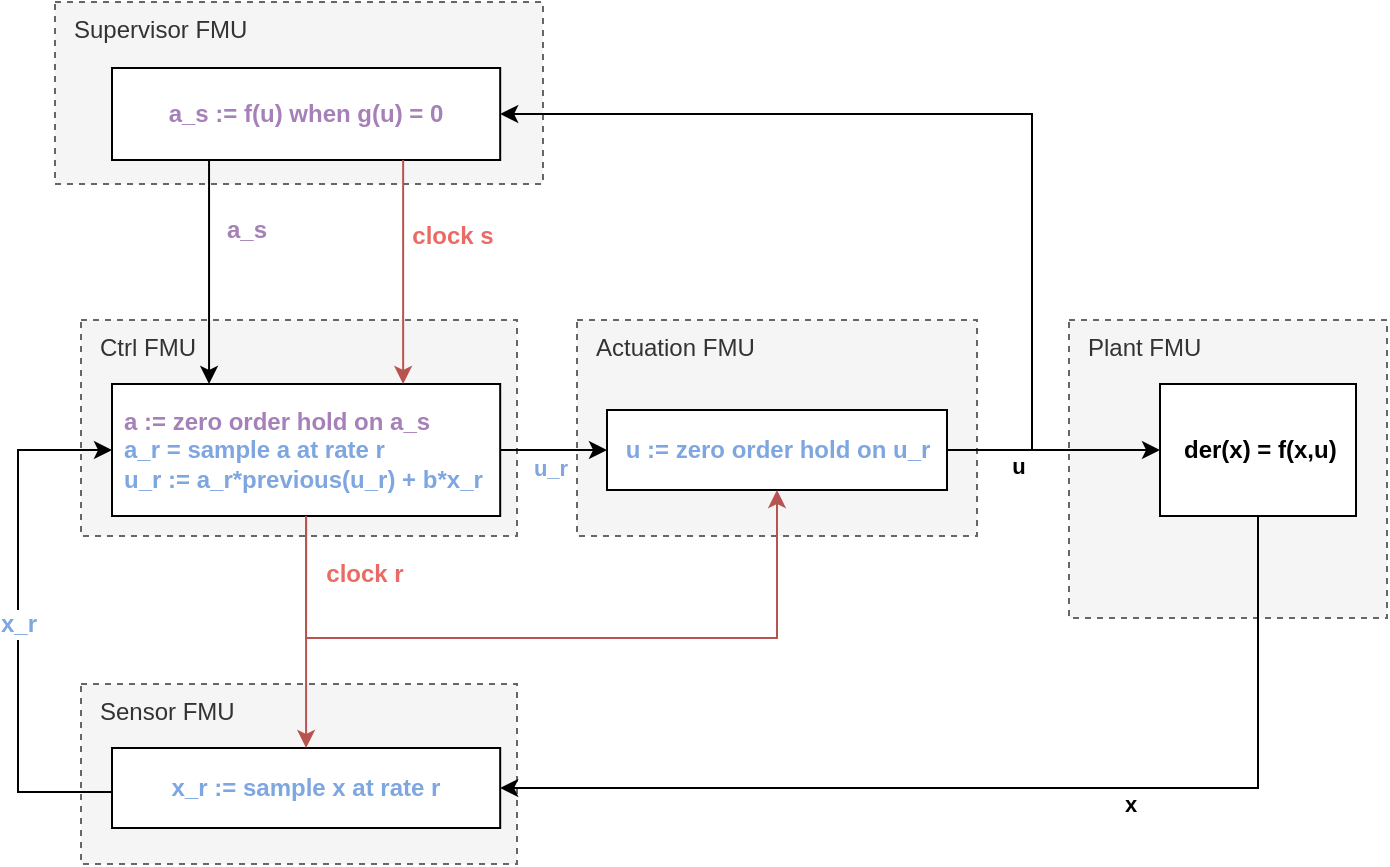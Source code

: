 <mxfile version="13.5.1" type="device"><diagram id="9vtrb0QyrrUdLsQYbJQK" name="fmi20"><mxGraphModel dx="1381" dy="574" grid="0" gridSize="10" guides="1" tooltips="1" connect="1" arrows="1" fold="1" page="0" pageScale="1" pageWidth="850" pageHeight="1100" math="1" shadow="0"><root><mxCell id="0"/><mxCell id="1" parent="0"/><mxCell id="I47RDpVzZh7Ga-6-80aj-1" value="Sensor FMU" style="rounded=0;whiteSpace=wrap;html=1;verticalAlign=top;fillColor=#f5f5f5;dashed=1;strokeColor=#666666;fontColor=#333333;align=left;spacingLeft=7;" vertex="1" parent="1"><mxGeometry x="-59.5" y="694" width="218" height="90" as="geometry"/></mxCell><mxCell id="I47RDpVzZh7Ga-6-80aj-2" value="Plant FMU" style="rounded=0;whiteSpace=wrap;html=1;verticalAlign=top;fillColor=#f5f5f5;dashed=1;strokeColor=#666666;fontColor=#333333;align=left;spacingLeft=7;" vertex="1" parent="1"><mxGeometry x="434.5" y="512" width="159" height="149" as="geometry"/></mxCell><mxCell id="I47RDpVzZh7Ga-6-80aj-3" value="Actuation FMU" style="rounded=0;whiteSpace=wrap;html=1;verticalAlign=top;fillColor=#f5f5f5;dashed=1;strokeColor=#666666;fontColor=#333333;align=left;spacingLeft=7;" vertex="1" parent="1"><mxGeometry x="188.5" y="512" width="200" height="108" as="geometry"/></mxCell><mxCell id="I47RDpVzZh7Ga-6-80aj-4" value="Ctrl FMU" style="rounded=0;whiteSpace=wrap;html=1;verticalAlign=top;fillColor=#f5f5f5;dashed=1;strokeColor=#666666;fontColor=#333333;align=left;spacingLeft=7;" vertex="1" parent="1"><mxGeometry x="-59.5" y="512" width="218" height="108" as="geometry"/></mxCell><mxCell id="I47RDpVzZh7Ga-6-80aj-5" value="&lt;font color=&quot;#7ea6e0&quot;&gt;u_r&lt;/font&gt;" style="edgeStyle=orthogonalEdgeStyle;rounded=0;orthogonalLoop=1;jettySize=auto;html=1;fontStyle=1" edge="1" parent="1" source="I47RDpVzZh7Ga-6-80aj-6" target="I47RDpVzZh7Ga-6-80aj-10"><mxGeometry x="-0.082" y="-9" relative="1" as="geometry"><mxPoint as="offset"/></mxGeometry></mxCell><mxCell id="I47RDpVzZh7Ga-6-80aj-6" value="&lt;font color=&quot;#a680b8&quot;&gt;a := zero order hold on a_s&lt;/font&gt;&lt;br&gt;&lt;font color=&quot;#7ea6e0&quot;&gt;a_r = sample a at rate r&lt;br&gt;u_r := a_r*previous(u_r) + b*x_r&lt;/font&gt;" style="rounded=0;whiteSpace=wrap;html=1;align=left;spacingLeft=4;fontStyle=1" vertex="1" parent="1"><mxGeometry x="-44" y="544" width="194.094" height="66" as="geometry"/></mxCell><mxCell id="I47RDpVzZh7Ga-6-80aj-7" value="&lt;span style=&quot;font-size: 12px&quot;&gt;&lt;font color=&quot;#7ea6e0&quot;&gt;x_r&lt;/font&gt;&lt;/span&gt;" style="edgeStyle=orthogonalEdgeStyle;rounded=0;orthogonalLoop=1;jettySize=auto;html=1;entryX=0;entryY=0.5;entryDx=0;entryDy=0;exitX=0;exitY=0.5;exitDx=0;exitDy=0;fontStyle=1" edge="1" parent="1" source="I47RDpVzZh7Ga-6-80aj-8" target="I47RDpVzZh7Ga-6-80aj-6"><mxGeometry relative="1" as="geometry"><Array as="points"><mxPoint x="-44" y="748"/><mxPoint x="-91" y="748"/><mxPoint x="-91" y="577"/></Array></mxGeometry></mxCell><mxCell id="I47RDpVzZh7Ga-6-80aj-8" value="&lt;font color=&quot;#7ea6e0&quot;&gt;x_r := sample x at rate r&lt;/font&gt;" style="rounded=0;whiteSpace=wrap;html=1;fontStyle=1" vertex="1" parent="1"><mxGeometry x="-44" y="726" width="194.094" height="40" as="geometry"/></mxCell><mxCell id="I47RDpVzZh7Ga-6-80aj-9" value="u" style="edgeStyle=orthogonalEdgeStyle;rounded=0;orthogonalLoop=1;jettySize=auto;html=1;fontStyle=1" edge="1" parent="1" source="I47RDpVzZh7Ga-6-80aj-10" target="I47RDpVzZh7Ga-6-80aj-12"><mxGeometry x="-0.346" y="-8" relative="1" as="geometry"><mxPoint as="offset"/></mxGeometry></mxCell><mxCell id="I47RDpVzZh7Ga-6-80aj-10" value="&lt;font color=&quot;#7ea6e0&quot;&gt;u := zero order hold on u_r&lt;/font&gt;" style="rounded=0;whiteSpace=wrap;html=1;fontStyle=1" vertex="1" parent="1"><mxGeometry x="203.5" y="557" width="170" height="40" as="geometry"/></mxCell><mxCell id="I47RDpVzZh7Ga-6-80aj-11" value="x" style="edgeStyle=orthogonalEdgeStyle;rounded=0;orthogonalLoop=1;jettySize=auto;html=1;exitX=0.5;exitY=1;exitDx=0;exitDy=0;entryX=1;entryY=0.5;entryDx=0;entryDy=0;fontStyle=1" edge="1" parent="1" source="I47RDpVzZh7Ga-6-80aj-12" target="I47RDpVzZh7Ga-6-80aj-8"><mxGeometry x="-0.223" y="8" relative="1" as="geometry"><mxPoint as="offset"/></mxGeometry></mxCell><mxCell id="I47RDpVzZh7Ga-6-80aj-12" value="der(x) = f(x,u)" style="rounded=0;whiteSpace=wrap;html=1;align=left;spacingLeft=10;fontStyle=1" vertex="1" parent="1"><mxGeometry x="480" y="544" width="98" height="66" as="geometry"/></mxCell><mxCell id="I47RDpVzZh7Ga-6-80aj-13" value="Supervisor FMU" style="rounded=0;whiteSpace=wrap;html=1;verticalAlign=top;fillColor=#f5f5f5;dashed=1;strokeColor=#666666;fontColor=#333333;align=left;spacingLeft=7;" vertex="1" parent="1"><mxGeometry x="-72.5" y="353" width="244" height="91" as="geometry"/></mxCell><mxCell id="I47RDpVzZh7Ga-6-80aj-14" value="&lt;font color=&quot;#a680b8&quot;&gt;a_s := f(u) when g(u) = 0&lt;/font&gt;" style="rounded=0;whiteSpace=wrap;html=1;fontStyle=1" vertex="1" parent="1"><mxGeometry x="-44" y="386" width="194.094" height="46" as="geometry"/></mxCell><mxCell id="I47RDpVzZh7Ga-6-80aj-15" value="" style="edgeStyle=orthogonalEdgeStyle;rounded=0;orthogonalLoop=1;jettySize=auto;html=1;exitX=1;exitY=0.5;exitDx=0;exitDy=0;entryX=1;entryY=0.5;entryDx=0;entryDy=0;fontStyle=1" edge="1" parent="1" source="I47RDpVzZh7Ga-6-80aj-10" target="I47RDpVzZh7Ga-6-80aj-14"><mxGeometry relative="1" as="geometry"><mxPoint x="383.5" y="589" as="sourcePoint"/><mxPoint x="487.5" y="589" as="targetPoint"/><Array as="points"><mxPoint x="416" y="577"/><mxPoint x="416" y="409"/></Array></mxGeometry></mxCell><mxCell id="I47RDpVzZh7Ga-6-80aj-16" value="&lt;span style=&quot;font-size: 12px&quot;&gt;&lt;font color=&quot;#a680b8&quot;&gt;a_s&lt;/font&gt;&lt;/span&gt;" style="edgeStyle=orthogonalEdgeStyle;rounded=0;orthogonalLoop=1;jettySize=auto;html=1;exitX=0.25;exitY=1;exitDx=0;exitDy=0;fontStyle=1;entryX=0.25;entryY=0;entryDx=0;entryDy=0;" edge="1" parent="1" source="I47RDpVzZh7Ga-6-80aj-14" target="I47RDpVzZh7Ga-6-80aj-6"><mxGeometry x="-0.382" y="18" relative="1" as="geometry"><mxPoint x="-22.5" y="676" as="sourcePoint"/><mxPoint x="-22.5" y="589" as="targetPoint"/><mxPoint as="offset"/></mxGeometry></mxCell><mxCell id="I47RDpVzZh7Ga-6-80aj-17" value="&lt;span style=&quot;font-size: 12px&quot;&gt;&lt;font color=&quot;#ea6b66&quot;&gt;clock s&lt;/font&gt;&lt;/span&gt;" style="edgeStyle=orthogonalEdgeStyle;rounded=0;orthogonalLoop=1;jettySize=auto;html=1;exitX=0.75;exitY=1;exitDx=0;exitDy=0;fontStyle=1;entryX=0.75;entryY=0;entryDx=0;entryDy=0;fillColor=#f8cecc;strokeColor=#b85450;" edge="1" parent="1" source="I47RDpVzZh7Ga-6-80aj-14" target="I47RDpVzZh7Ga-6-80aj-6"><mxGeometry x="-0.319" y="24" relative="1" as="geometry"><mxPoint x="14.25" y="442" as="sourcePoint"/><mxPoint x="14" y="556" as="targetPoint"/><mxPoint as="offset"/></mxGeometry></mxCell><mxCell id="I47RDpVzZh7Ga-6-80aj-18" value="&lt;span style=&quot;font-size: 12px&quot;&gt;&lt;font color=&quot;#ea6b66&quot;&gt;clock r&lt;/font&gt;&lt;/span&gt;" style="edgeStyle=orthogonalEdgeStyle;rounded=0;orthogonalLoop=1;jettySize=auto;html=1;exitX=0.5;exitY=1;exitDx=0;exitDy=0;fontStyle=1;entryX=0.5;entryY=0;entryDx=0;entryDy=0;fillColor=#f8cecc;strokeColor=#b85450;" edge="1" parent="1" source="I47RDpVzZh7Ga-6-80aj-6" target="I47RDpVzZh7Ga-6-80aj-8"><mxGeometry x="-0.505" y="29" relative="1" as="geometry"><mxPoint x="111.571" y="442.0" as="sourcePoint"/><mxPoint x="111.071" y="556" as="targetPoint"/><mxPoint as="offset"/></mxGeometry></mxCell><mxCell id="I47RDpVzZh7Ga-6-80aj-19" value="" style="edgeStyle=orthogonalEdgeStyle;rounded=0;orthogonalLoop=1;jettySize=auto;html=1;exitX=0.5;exitY=1;exitDx=0;exitDy=0;fontStyle=1;entryX=0.5;entryY=1;entryDx=0;entryDy=0;fillColor=#f8cecc;strokeColor=#b85450;" edge="1" parent="1" source="I47RDpVzZh7Ga-6-80aj-6" target="I47RDpVzZh7Ga-6-80aj-10"><mxGeometry x="-0.319" y="24" relative="1" as="geometry"><mxPoint x="62.547" y="622" as="sourcePoint"/><mxPoint x="61.5" y="738" as="targetPoint"/><mxPoint as="offset"/><Array as="points"><mxPoint x="53" y="671"/><mxPoint x="289" y="671"/></Array></mxGeometry></mxCell></root></mxGraphModel></diagram></mxfile>